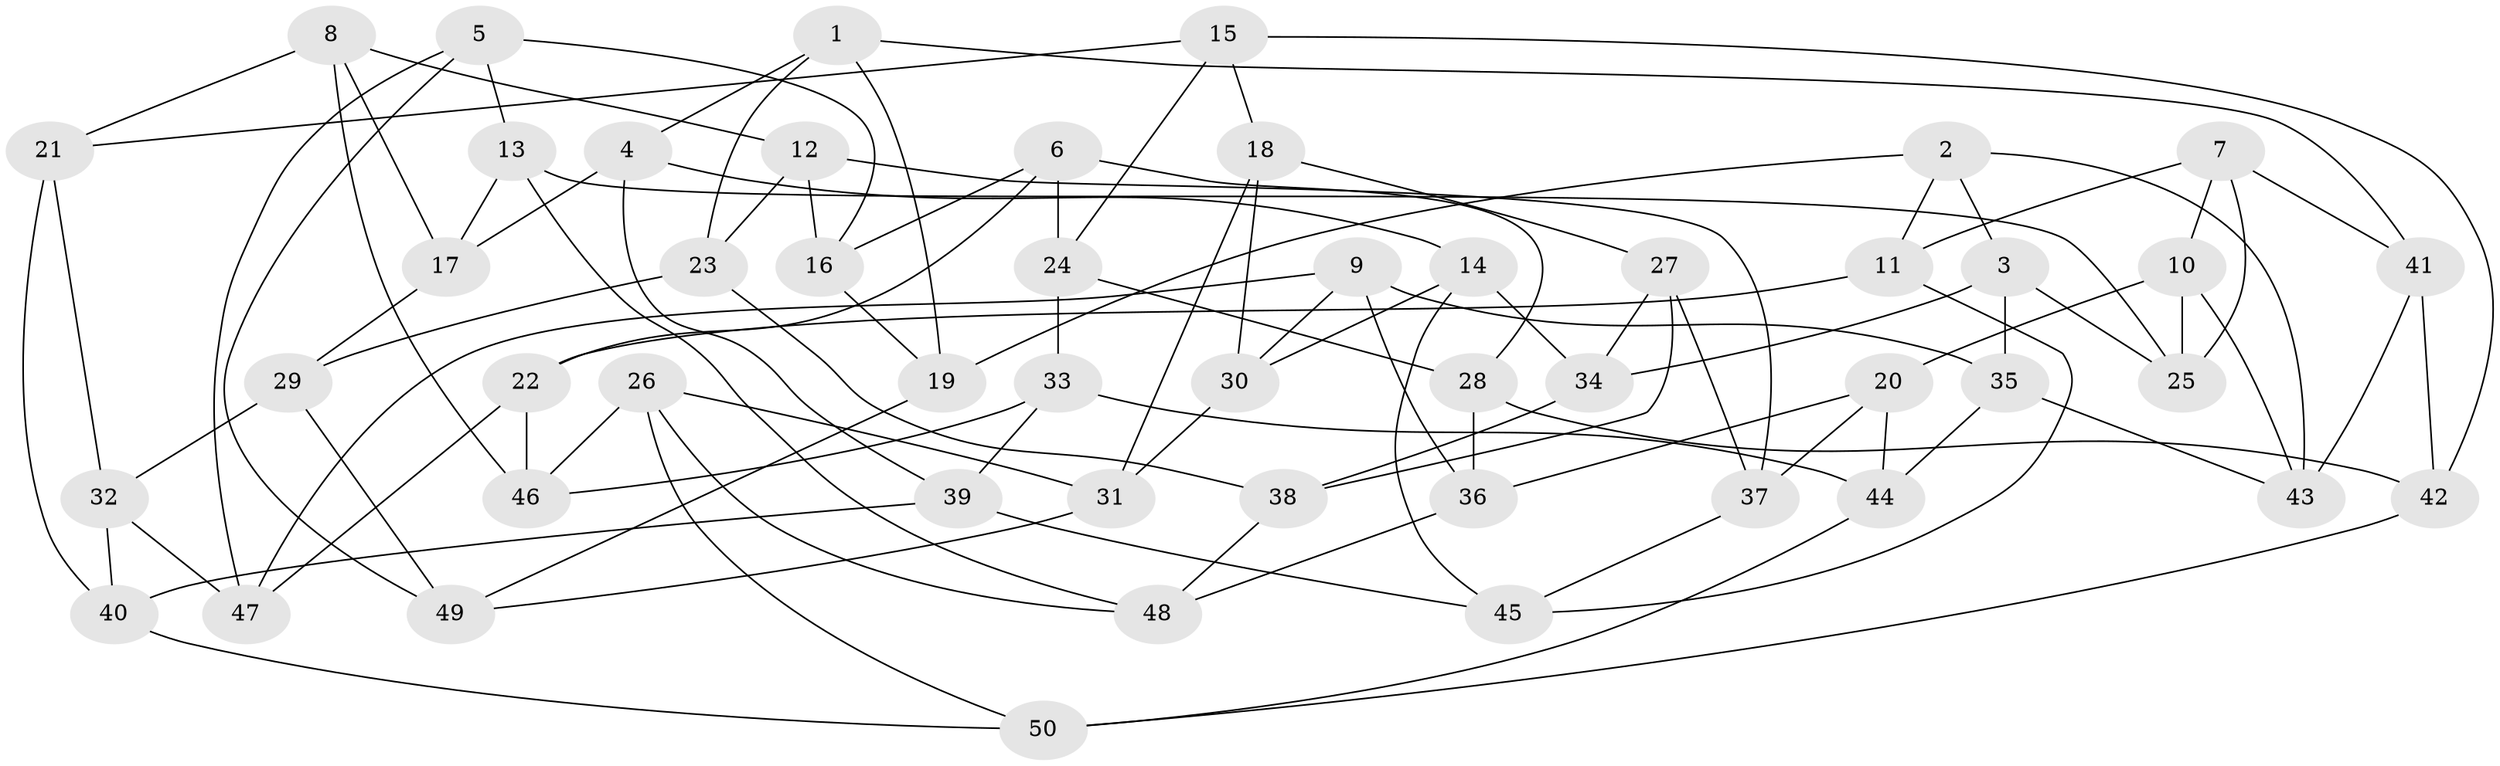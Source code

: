 // coarse degree distribution, {3: 0.2, 4: 0.56, 5: 0.12, 8: 0.04, 9: 0.08}
// Generated by graph-tools (version 1.1) at 2025/03/03/04/25 22:03:34]
// undirected, 50 vertices, 100 edges
graph export_dot {
graph [start="1"]
  node [color=gray90,style=filled];
  1;
  2;
  3;
  4;
  5;
  6;
  7;
  8;
  9;
  10;
  11;
  12;
  13;
  14;
  15;
  16;
  17;
  18;
  19;
  20;
  21;
  22;
  23;
  24;
  25;
  26;
  27;
  28;
  29;
  30;
  31;
  32;
  33;
  34;
  35;
  36;
  37;
  38;
  39;
  40;
  41;
  42;
  43;
  44;
  45;
  46;
  47;
  48;
  49;
  50;
  1 -- 41;
  1 -- 19;
  1 -- 23;
  1 -- 4;
  2 -- 3;
  2 -- 19;
  2 -- 43;
  2 -- 11;
  3 -- 34;
  3 -- 25;
  3 -- 35;
  4 -- 14;
  4 -- 39;
  4 -- 17;
  5 -- 49;
  5 -- 16;
  5 -- 47;
  5 -- 13;
  6 -- 16;
  6 -- 28;
  6 -- 22;
  6 -- 24;
  7 -- 10;
  7 -- 11;
  7 -- 25;
  7 -- 41;
  8 -- 46;
  8 -- 21;
  8 -- 17;
  8 -- 12;
  9 -- 47;
  9 -- 36;
  9 -- 30;
  9 -- 35;
  10 -- 43;
  10 -- 20;
  10 -- 25;
  11 -- 22;
  11 -- 45;
  12 -- 16;
  12 -- 37;
  12 -- 23;
  13 -- 25;
  13 -- 17;
  13 -- 48;
  14 -- 30;
  14 -- 34;
  14 -- 45;
  15 -- 21;
  15 -- 24;
  15 -- 42;
  15 -- 18;
  16 -- 19;
  17 -- 29;
  18 -- 27;
  18 -- 31;
  18 -- 30;
  19 -- 49;
  20 -- 37;
  20 -- 44;
  20 -- 36;
  21 -- 32;
  21 -- 40;
  22 -- 47;
  22 -- 46;
  23 -- 29;
  23 -- 38;
  24 -- 33;
  24 -- 28;
  26 -- 50;
  26 -- 46;
  26 -- 48;
  26 -- 31;
  27 -- 37;
  27 -- 34;
  27 -- 38;
  28 -- 36;
  28 -- 42;
  29 -- 49;
  29 -- 32;
  30 -- 31;
  31 -- 49;
  32 -- 40;
  32 -- 47;
  33 -- 46;
  33 -- 39;
  33 -- 44;
  34 -- 38;
  35 -- 44;
  35 -- 43;
  36 -- 48;
  37 -- 45;
  38 -- 48;
  39 -- 40;
  39 -- 45;
  40 -- 50;
  41 -- 43;
  41 -- 42;
  42 -- 50;
  44 -- 50;
}
